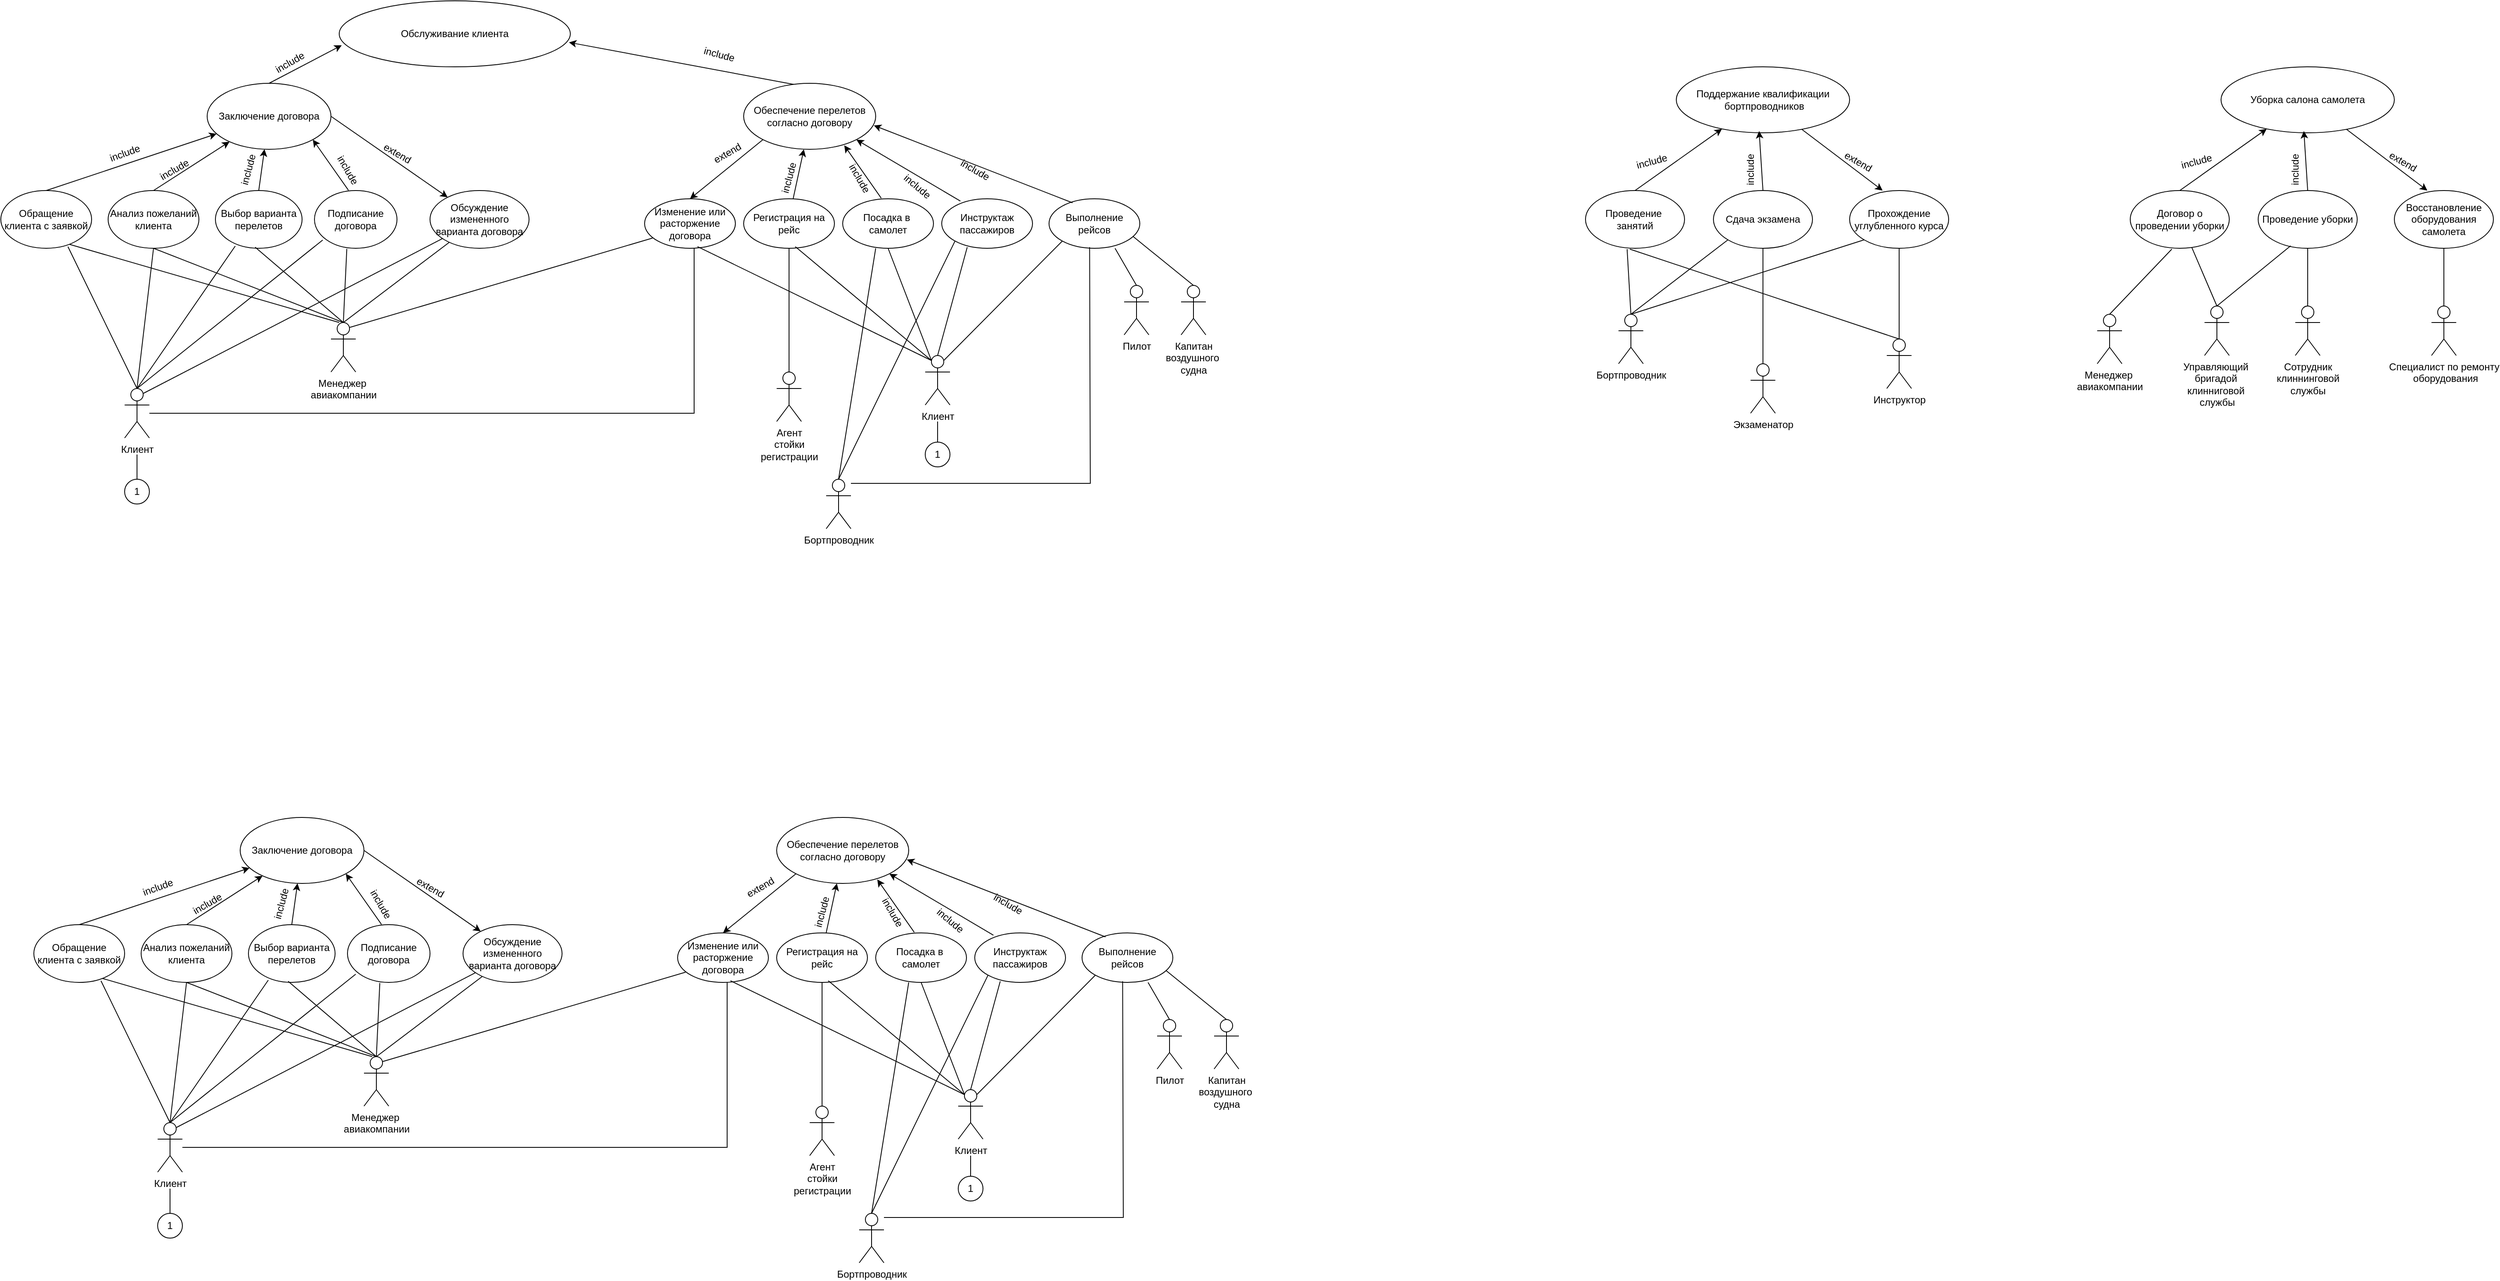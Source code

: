 <mxfile version="26.0.16">
  <diagram name="Страница — 1" id="XdphN2D3qPOeIAfaT9hG">
    <mxGraphModel dx="2233" dy="615" grid="1" gridSize="10" guides="1" tooltips="1" connect="1" arrows="1" fold="1" page="1" pageScale="1" pageWidth="827" pageHeight="1169" math="0" shadow="0">
      <root>
        <mxCell id="0" />
        <mxCell id="1" parent="0" />
        <mxCell id="0V91LuE8Ei9iwxA5G90l-1" value="Обслуживание клиента" style="ellipse;whiteSpace=wrap;html=1;" vertex="1" parent="1">
          <mxGeometry x="290" y="240" width="280" height="80" as="geometry" />
        </mxCell>
        <mxCell id="0V91LuE8Ei9iwxA5G90l-2" value="" style="endArrow=classic;html=1;rounded=0;entryX=0.011;entryY=0.673;entryDx=0;entryDy=0;entryPerimeter=0;exitX=0.5;exitY=0;exitDx=0;exitDy=0;" edge="1" parent="1" source="0V91LuE8Ei9iwxA5G90l-4" target="0V91LuE8Ei9iwxA5G90l-1">
          <mxGeometry width="50" height="50" relative="1" as="geometry">
            <mxPoint x="250" y="400" as="sourcePoint" />
            <mxPoint x="350" y="350" as="targetPoint" />
          </mxGeometry>
        </mxCell>
        <mxCell id="0V91LuE8Ei9iwxA5G90l-3" value="" style="endArrow=classic;html=1;rounded=0;entryX=0.994;entryY=0.63;entryDx=0;entryDy=0;entryPerimeter=0;exitX=0.465;exitY=0.048;exitDx=0;exitDy=0;exitPerimeter=0;" edge="1" parent="1" source="0V91LuE8Ei9iwxA5G90l-5" target="0V91LuE8Ei9iwxA5G90l-1">
          <mxGeometry width="50" height="50" relative="1" as="geometry">
            <mxPoint x="560" y="400" as="sourcePoint" />
            <mxPoint x="570" y="360" as="targetPoint" />
          </mxGeometry>
        </mxCell>
        <mxCell id="0V91LuE8Ei9iwxA5G90l-4" value="Заключение договора" style="ellipse;whiteSpace=wrap;html=1;" vertex="1" parent="1">
          <mxGeometry x="130" y="340" width="150" height="80" as="geometry" />
        </mxCell>
        <mxCell id="0V91LuE8Ei9iwxA5G90l-5" value="Обеспечение перелетов согласно договору" style="ellipse;whiteSpace=wrap;html=1;" vertex="1" parent="1">
          <mxGeometry x="780" y="340" width="160" height="80" as="geometry" />
        </mxCell>
        <mxCell id="0V91LuE8Ei9iwxA5G90l-6" value="Обращение клиента с заявкой" style="ellipse;whiteSpace=wrap;html=1;" vertex="1" parent="1">
          <mxGeometry x="-120" y="470" width="110" height="70" as="geometry" />
        </mxCell>
        <mxCell id="0V91LuE8Ei9iwxA5G90l-7" value="Анализ пожеланий клиента" style="ellipse;whiteSpace=wrap;html=1;" vertex="1" parent="1">
          <mxGeometry x="10" y="470" width="110" height="70" as="geometry" />
        </mxCell>
        <mxCell id="0V91LuE8Ei9iwxA5G90l-8" value="Выбор варианта перелетов" style="ellipse;whiteSpace=wrap;html=1;" vertex="1" parent="1">
          <mxGeometry x="140" y="470" width="105" height="70" as="geometry" />
        </mxCell>
        <mxCell id="0V91LuE8Ei9iwxA5G90l-9" value="Подписание договора" style="ellipse;whiteSpace=wrap;html=1;" vertex="1" parent="1">
          <mxGeometry x="260" y="470" width="100" height="70" as="geometry" />
        </mxCell>
        <mxCell id="0V91LuE8Ei9iwxA5G90l-10" value="Обсуждение измененного варианта договора" style="ellipse;whiteSpace=wrap;html=1;" vertex="1" parent="1">
          <mxGeometry x="400" y="470" width="120" height="70" as="geometry" />
        </mxCell>
        <mxCell id="0V91LuE8Ei9iwxA5G90l-11" value="" style="endArrow=classic;html=1;rounded=0;exitX=0.5;exitY=0;exitDx=0;exitDy=0;" edge="1" parent="1" source="0V91LuE8Ei9iwxA5G90l-6" target="0V91LuE8Ei9iwxA5G90l-4">
          <mxGeometry width="50" height="50" relative="1" as="geometry">
            <mxPoint x="-190" y="410" as="sourcePoint" />
            <mxPoint x="-140" y="360" as="targetPoint" />
          </mxGeometry>
        </mxCell>
        <mxCell id="0V91LuE8Ei9iwxA5G90l-12" value="" style="endArrow=classic;html=1;rounded=0;exitX=0.5;exitY=0;exitDx=0;exitDy=0;" edge="1" parent="1" source="0V91LuE8Ei9iwxA5G90l-7" target="0V91LuE8Ei9iwxA5G90l-4">
          <mxGeometry width="50" height="50" relative="1" as="geometry">
            <mxPoint x="-90" y="410" as="sourcePoint" />
            <mxPoint x="-40" y="360" as="targetPoint" />
          </mxGeometry>
        </mxCell>
        <mxCell id="0V91LuE8Ei9iwxA5G90l-13" value="" style="endArrow=classic;html=1;rounded=0;exitX=0.5;exitY=0;exitDx=0;exitDy=0;" edge="1" parent="1" source="0V91LuE8Ei9iwxA5G90l-8" target="0V91LuE8Ei9iwxA5G90l-4">
          <mxGeometry width="50" height="50" relative="1" as="geometry">
            <mxPoint x="-90" y="400" as="sourcePoint" />
            <mxPoint x="-40" y="350" as="targetPoint" />
          </mxGeometry>
        </mxCell>
        <mxCell id="0V91LuE8Ei9iwxA5G90l-14" value="" style="endArrow=classic;html=1;rounded=0;exitX=0.412;exitY=-0.004;exitDx=0;exitDy=0;exitPerimeter=0;entryX=1;entryY=1;entryDx=0;entryDy=0;" edge="1" parent="1" source="0V91LuE8Ei9iwxA5G90l-9" target="0V91LuE8Ei9iwxA5G90l-4">
          <mxGeometry width="50" height="50" relative="1" as="geometry">
            <mxPoint x="-80" y="410" as="sourcePoint" />
            <mxPoint x="-30" y="360" as="targetPoint" />
          </mxGeometry>
        </mxCell>
        <mxCell id="0V91LuE8Ei9iwxA5G90l-15" value="" style="endArrow=classic;html=1;rounded=0;exitX=1;exitY=0.5;exitDx=0;exitDy=0;" edge="1" parent="1" source="0V91LuE8Ei9iwxA5G90l-4" target="0V91LuE8Ei9iwxA5G90l-10">
          <mxGeometry width="50" height="50" relative="1" as="geometry">
            <mxPoint x="40" y="420" as="sourcePoint" />
            <mxPoint x="360" y="370" as="targetPoint" />
          </mxGeometry>
        </mxCell>
        <mxCell id="0V91LuE8Ei9iwxA5G90l-16" value="include" style="text;html=1;align=center;verticalAlign=middle;resizable=0;points=[];autosize=1;strokeColor=none;fillColor=none;rotation=-30;" vertex="1" parent="1">
          <mxGeometry x="200" y="300" width="60" height="30" as="geometry" />
        </mxCell>
        <mxCell id="0V91LuE8Ei9iwxA5G90l-17" value="include" style="text;html=1;align=center;verticalAlign=middle;resizable=0;points=[];autosize=1;strokeColor=none;fillColor=none;rotation=-20;" vertex="1" parent="1">
          <mxGeometry y="410" width="60" height="30" as="geometry" />
        </mxCell>
        <mxCell id="0V91LuE8Ei9iwxA5G90l-18" value="include" style="text;html=1;align=center;verticalAlign=middle;resizable=0;points=[];autosize=1;strokeColor=none;fillColor=none;rotation=-30;" vertex="1" parent="1">
          <mxGeometry x="60" y="430" width="60" height="30" as="geometry" />
        </mxCell>
        <mxCell id="0V91LuE8Ei9iwxA5G90l-19" value="include" style="text;html=1;align=center;verticalAlign=middle;resizable=0;points=[];autosize=1;strokeColor=none;fillColor=none;rotation=-75;" vertex="1" parent="1">
          <mxGeometry x="150" y="430" width="60" height="30" as="geometry" />
        </mxCell>
        <mxCell id="0V91LuE8Ei9iwxA5G90l-21" value="include" style="text;html=1;align=center;verticalAlign=middle;resizable=0;points=[];autosize=1;strokeColor=none;fillColor=none;rotation=60;" vertex="1" parent="1">
          <mxGeometry x="270" y="430" width="60" height="30" as="geometry" />
        </mxCell>
        <mxCell id="0V91LuE8Ei9iwxA5G90l-24" value="extend" style="text;html=1;align=center;verticalAlign=middle;resizable=0;points=[];autosize=1;strokeColor=none;fillColor=none;rotation=30;" vertex="1" parent="1">
          <mxGeometry x="330" y="410" width="60" height="30" as="geometry" />
        </mxCell>
        <mxCell id="0V91LuE8Ei9iwxA5G90l-25" value="Клиент" style="shape=umlActor;verticalLabelPosition=bottom;verticalAlign=top;html=1;outlineConnect=0;" vertex="1" parent="1">
          <mxGeometry x="30" y="710" width="30" height="60" as="geometry" />
        </mxCell>
        <mxCell id="0V91LuE8Ei9iwxA5G90l-33" value="Менеджер&amp;nbsp;&lt;div&gt;авиакомпании&lt;/div&gt;" style="shape=umlActor;verticalLabelPosition=bottom;verticalAlign=top;html=1;outlineConnect=0;" vertex="1" parent="1">
          <mxGeometry x="280" y="630" width="30" height="60" as="geometry" />
        </mxCell>
        <mxCell id="0V91LuE8Ei9iwxA5G90l-35" value="" style="endArrow=none;html=1;rounded=0;exitX=0.5;exitY=0;exitDx=0;exitDy=0;exitPerimeter=0;entryX=0.739;entryY=0.971;entryDx=0;entryDy=0;entryPerimeter=0;" edge="1" parent="1" source="0V91LuE8Ei9iwxA5G90l-25" target="0V91LuE8Ei9iwxA5G90l-6">
          <mxGeometry width="50" height="50" relative="1" as="geometry">
            <mxPoint x="-90" y="630" as="sourcePoint" />
            <mxPoint x="-40" y="580" as="targetPoint" />
          </mxGeometry>
        </mxCell>
        <mxCell id="0V91LuE8Ei9iwxA5G90l-36" value="" style="endArrow=none;html=1;rounded=0;exitX=0.5;exitY=0;exitDx=0;exitDy=0;exitPerimeter=0;entryX=0.5;entryY=1;entryDx=0;entryDy=0;" edge="1" parent="1" source="0V91LuE8Ei9iwxA5G90l-25" target="0V91LuE8Ei9iwxA5G90l-7">
          <mxGeometry width="50" height="50" relative="1" as="geometry">
            <mxPoint x="80" y="620" as="sourcePoint" />
            <mxPoint x="130" y="570" as="targetPoint" />
          </mxGeometry>
        </mxCell>
        <mxCell id="0V91LuE8Ei9iwxA5G90l-37" value="" style="endArrow=none;html=1;rounded=0;entryX=0.229;entryY=0.961;entryDx=0;entryDy=0;entryPerimeter=0;exitX=0.5;exitY=0;exitDx=0;exitDy=0;exitPerimeter=0;" edge="1" parent="1" source="0V91LuE8Ei9iwxA5G90l-25" target="0V91LuE8Ei9iwxA5G90l-8">
          <mxGeometry width="50" height="50" relative="1" as="geometry">
            <mxPoint x="50" y="630" as="sourcePoint" />
            <mxPoint x="120" y="570" as="targetPoint" />
          </mxGeometry>
        </mxCell>
        <mxCell id="0V91LuE8Ei9iwxA5G90l-38" value="" style="endArrow=none;html=1;rounded=0;entryX=0.1;entryY=0.857;entryDx=0;entryDy=0;entryPerimeter=0;exitX=0.5;exitY=0;exitDx=0;exitDy=0;exitPerimeter=0;" edge="1" parent="1" source="0V91LuE8Ei9iwxA5G90l-25" target="0V91LuE8Ei9iwxA5G90l-9">
          <mxGeometry width="50" height="50" relative="1" as="geometry">
            <mxPoint x="50" y="630" as="sourcePoint" />
            <mxPoint x="240" y="580" as="targetPoint" />
          </mxGeometry>
        </mxCell>
        <mxCell id="0V91LuE8Ei9iwxA5G90l-39" value="" style="endArrow=none;html=1;rounded=0;exitX=0.75;exitY=0.1;exitDx=0;exitDy=0;exitPerimeter=0;" edge="1" parent="1" source="0V91LuE8Ei9iwxA5G90l-25" target="0V91LuE8Ei9iwxA5G90l-10">
          <mxGeometry width="50" height="50" relative="1" as="geometry">
            <mxPoint x="50" y="630" as="sourcePoint" />
            <mxPoint x="380" y="540" as="targetPoint" />
          </mxGeometry>
        </mxCell>
        <mxCell id="0V91LuE8Ei9iwxA5G90l-40" value="" style="endArrow=none;html=1;rounded=0;entryX=0.757;entryY=0.932;entryDx=0;entryDy=0;entryPerimeter=0;" edge="1" parent="1" target="0V91LuE8Ei9iwxA5G90l-6">
          <mxGeometry width="50" height="50" relative="1" as="geometry">
            <mxPoint x="290" y="630" as="sourcePoint" />
            <mxPoint x="180" y="610" as="targetPoint" />
          </mxGeometry>
        </mxCell>
        <mxCell id="0V91LuE8Ei9iwxA5G90l-41" value="" style="endArrow=none;html=1;rounded=0;exitX=0.5;exitY=0;exitDx=0;exitDy=0;exitPerimeter=0;entryX=0.5;entryY=1;entryDx=0;entryDy=0;" edge="1" parent="1" source="0V91LuE8Ei9iwxA5G90l-33" target="0V91LuE8Ei9iwxA5G90l-7">
          <mxGeometry width="50" height="50" relative="1" as="geometry">
            <mxPoint x="270" y="640" as="sourcePoint" />
            <mxPoint x="320" y="590" as="targetPoint" />
          </mxGeometry>
        </mxCell>
        <mxCell id="0V91LuE8Ei9iwxA5G90l-42" value="" style="endArrow=none;html=1;rounded=0;entryX=0.458;entryY=0.981;entryDx=0;entryDy=0;entryPerimeter=0;exitX=0.5;exitY=0;exitDx=0;exitDy=0;exitPerimeter=0;" edge="1" parent="1" source="0V91LuE8Ei9iwxA5G90l-33" target="0V91LuE8Ei9iwxA5G90l-8">
          <mxGeometry width="50" height="50" relative="1" as="geometry">
            <mxPoint x="270" y="630" as="sourcePoint" />
            <mxPoint x="320" y="580" as="targetPoint" />
          </mxGeometry>
        </mxCell>
        <mxCell id="0V91LuE8Ei9iwxA5G90l-43" value="" style="endArrow=none;html=1;rounded=0;entryX=0.392;entryY=1.01;entryDx=0;entryDy=0;entryPerimeter=0;exitX=0.5;exitY=0;exitDx=0;exitDy=0;exitPerimeter=0;" edge="1" parent="1" source="0V91LuE8Ei9iwxA5G90l-33" target="0V91LuE8Ei9iwxA5G90l-9">
          <mxGeometry width="50" height="50" relative="1" as="geometry">
            <mxPoint x="360" y="650" as="sourcePoint" />
            <mxPoint x="410" y="600" as="targetPoint" />
          </mxGeometry>
        </mxCell>
        <mxCell id="0V91LuE8Ei9iwxA5G90l-44" value="" style="endArrow=none;html=1;rounded=0;exitX=0.5;exitY=0;exitDx=0;exitDy=0;exitPerimeter=0;" edge="1" parent="1" source="0V91LuE8Ei9iwxA5G90l-33" target="0V91LuE8Ei9iwxA5G90l-10">
          <mxGeometry width="50" height="50" relative="1" as="geometry">
            <mxPoint x="420" y="670" as="sourcePoint" />
            <mxPoint x="470" y="620" as="targetPoint" />
          </mxGeometry>
        </mxCell>
        <mxCell id="0V91LuE8Ei9iwxA5G90l-45" value="Изменение или расторжение договора" style="ellipse;whiteSpace=wrap;html=1;" vertex="1" parent="1">
          <mxGeometry x="660" y="480" width="110" height="60" as="geometry" />
        </mxCell>
        <mxCell id="0V91LuE8Ei9iwxA5G90l-46" value="Регистрация на&lt;div&gt;рейс&lt;/div&gt;" style="ellipse;whiteSpace=wrap;html=1;" vertex="1" parent="1">
          <mxGeometry x="780" y="480" width="110" height="60" as="geometry" />
        </mxCell>
        <mxCell id="0V91LuE8Ei9iwxA5G90l-47" value="Посадка в&amp;nbsp;&lt;div&gt;самолет&lt;/div&gt;" style="ellipse;whiteSpace=wrap;html=1;" vertex="1" parent="1">
          <mxGeometry x="900" y="480" width="110" height="60" as="geometry" />
        </mxCell>
        <mxCell id="0V91LuE8Ei9iwxA5G90l-48" value="Инструктаж пасс&lt;span style=&quot;color: rgba(0, 0, 0, 0); font-family: monospace; font-size: 0px; text-align: start; text-wrap-mode: nowrap;&quot;&gt;%3CmxGraphModel%3E%3Croot%3E%3CmxCell%20id%3D%220%22%2F%3E%3CmxCell%20id%3D%221%22%20parent%3D%220%22%2F%3E%3CmxCell%20id%3D%222%22%20value%3D%22%D0%9F%D0%BE%D1%81%D0%B0%D0%B4%D0%BA%D0%B0%20%D0%B2%26amp%3Bnbsp%3B%26lt%3Bdiv%26gt%3B%D1%81%D0%B0%D0%BC%D0%BE%D0%BB%D0%B5%D1%82%26lt%3B%2Fdiv%26gt%3B%22%20style%3D%22ellipse%3BwhiteSpace%3Dwrap%3Bhtml%3D1%3B%22%20vertex%3D%221%22%20parent%3D%221%22%3E%3CmxGeometry%20x%3D%22970%22%20y%3D%22480%22%20width%3D%22110%22%20height%3D%2260%22%20as%3D%22geometry%22%2F%3E%3C%2FmxCell%3E%3C%2Froot%3E%3C%2FmxGraphModel%3E&lt;/span&gt;ажиров" style="ellipse;whiteSpace=wrap;html=1;" vertex="1" parent="1">
          <mxGeometry x="1020" y="480" width="110" height="60" as="geometry" />
        </mxCell>
        <mxCell id="0V91LuE8Ei9iwxA5G90l-49" value="Выполнение рейсов" style="ellipse;whiteSpace=wrap;html=1;" vertex="1" parent="1">
          <mxGeometry x="1150" y="480" width="110" height="60" as="geometry" />
        </mxCell>
        <mxCell id="0V91LuE8Ei9iwxA5G90l-50" value="" style="endArrow=classic;html=1;rounded=0;entryX=0.5;entryY=0;entryDx=0;entryDy=0;exitX=0;exitY=1;exitDx=0;exitDy=0;" edge="1" parent="1" source="0V91LuE8Ei9iwxA5G90l-5" target="0V91LuE8Ei9iwxA5G90l-45">
          <mxGeometry width="50" height="50" relative="1" as="geometry">
            <mxPoint x="670" y="450" as="sourcePoint" />
            <mxPoint x="720" y="400" as="targetPoint" />
          </mxGeometry>
        </mxCell>
        <mxCell id="0V91LuE8Ei9iwxA5G90l-51" value="" style="endArrow=classic;html=1;rounded=0;exitX=0.545;exitY=0;exitDx=0;exitDy=0;exitPerimeter=0;entryX=0.456;entryY=1;entryDx=0;entryDy=0;entryPerimeter=0;" edge="1" parent="1" source="0V91LuE8Ei9iwxA5G90l-46" target="0V91LuE8Ei9iwxA5G90l-5">
          <mxGeometry width="50" height="50" relative="1" as="geometry">
            <mxPoint x="670" y="470" as="sourcePoint" />
            <mxPoint x="860" y="470" as="targetPoint" />
          </mxGeometry>
        </mxCell>
        <mxCell id="0V91LuE8Ei9iwxA5G90l-52" value="" style="endArrow=classic;html=1;rounded=0;entryX=0.762;entryY=0.94;entryDx=0;entryDy=0;entryPerimeter=0;exitX=0.425;exitY=-0.011;exitDx=0;exitDy=0;exitPerimeter=0;" edge="1" parent="1" source="0V91LuE8Ei9iwxA5G90l-47" target="0V91LuE8Ei9iwxA5G90l-5">
          <mxGeometry width="50" height="50" relative="1" as="geometry">
            <mxPoint x="900" y="490" as="sourcePoint" />
            <mxPoint x="950" y="440" as="targetPoint" />
          </mxGeometry>
        </mxCell>
        <mxCell id="0V91LuE8Ei9iwxA5G90l-54" value="" style="endArrow=classic;html=1;rounded=0;entryX=1;entryY=1;entryDx=0;entryDy=0;exitX=0.206;exitY=0.047;exitDx=0;exitDy=0;exitPerimeter=0;" edge="1" parent="1" source="0V91LuE8Ei9iwxA5G90l-48" target="0V91LuE8Ei9iwxA5G90l-5">
          <mxGeometry width="50" height="50" relative="1" as="geometry">
            <mxPoint x="957" y="489" as="sourcePoint" />
            <mxPoint x="912" y="425" as="targetPoint" />
          </mxGeometry>
        </mxCell>
        <mxCell id="0V91LuE8Ei9iwxA5G90l-55" value="" style="endArrow=classic;html=1;rounded=0;entryX=0.986;entryY=0.638;entryDx=0;entryDy=0;exitX=0.259;exitY=0.081;exitDx=0;exitDy=0;exitPerimeter=0;entryPerimeter=0;" edge="1" parent="1" source="0V91LuE8Ei9iwxA5G90l-49" target="0V91LuE8Ei9iwxA5G90l-5">
          <mxGeometry width="50" height="50" relative="1" as="geometry">
            <mxPoint x="1053" y="493" as="sourcePoint" />
            <mxPoint x="927" y="418" as="targetPoint" />
          </mxGeometry>
        </mxCell>
        <mxCell id="0V91LuE8Ei9iwxA5G90l-56" value="include" style="text;html=1;align=center;verticalAlign=middle;resizable=0;points=[];autosize=1;strokeColor=none;fillColor=none;rotation=-75;" vertex="1" parent="1">
          <mxGeometry x="805" y="440" width="60" height="30" as="geometry" />
        </mxCell>
        <mxCell id="0V91LuE8Ei9iwxA5G90l-57" value="include" style="text;html=1;align=center;verticalAlign=middle;resizable=0;points=[];autosize=1;strokeColor=none;fillColor=none;rotation=60;" vertex="1" parent="1">
          <mxGeometry x="890" y="440" width="60" height="30" as="geometry" />
        </mxCell>
        <mxCell id="0V91LuE8Ei9iwxA5G90l-59" value="include" style="text;html=1;align=center;verticalAlign=middle;resizable=0;points=[];autosize=1;strokeColor=none;fillColor=none;rotation=40;" vertex="1" parent="1">
          <mxGeometry x="960" y="450" width="60" height="30" as="geometry" />
        </mxCell>
        <mxCell id="0V91LuE8Ei9iwxA5G90l-64" value="include" style="text;html=1;align=center;verticalAlign=middle;resizable=0;points=[];autosize=1;strokeColor=none;fillColor=none;rotation=30;" vertex="1" parent="1">
          <mxGeometry x="1030" y="430" width="60" height="30" as="geometry" />
        </mxCell>
        <mxCell id="0V91LuE8Ei9iwxA5G90l-66" value="extend" style="text;html=1;align=center;verticalAlign=middle;resizable=0;points=[];autosize=1;strokeColor=none;fillColor=none;rotation=-30;" vertex="1" parent="1">
          <mxGeometry x="730" y="410" width="60" height="30" as="geometry" />
        </mxCell>
        <mxCell id="0V91LuE8Ei9iwxA5G90l-68" value="" style="endArrow=none;html=1;rounded=0;endFill=1;startFill=0;" edge="1" parent="1" source="0V91LuE8Ei9iwxA5G90l-25">
          <mxGeometry width="50" height="50" relative="1" as="geometry">
            <mxPoint x="150" y="820" as="sourcePoint" />
            <mxPoint x="720" y="540" as="targetPoint" />
            <Array as="points">
              <mxPoint x="720" y="740" />
              <mxPoint x="720" y="540" />
            </Array>
          </mxGeometry>
        </mxCell>
        <mxCell id="0V91LuE8Ei9iwxA5G90l-71" value="" style="endArrow=none;html=1;rounded=0;exitX=0.75;exitY=0.1;exitDx=0;exitDy=0;exitPerimeter=0;entryX=0.087;entryY=0.794;entryDx=0;entryDy=0;entryPerimeter=0;startFill=0;" edge="1" parent="1" source="0V91LuE8Ei9iwxA5G90l-33" target="0V91LuE8Ei9iwxA5G90l-45">
          <mxGeometry width="50" height="50" relative="1" as="geometry">
            <mxPoint x="580" y="650" as="sourcePoint" />
            <mxPoint x="630" y="600" as="targetPoint" />
          </mxGeometry>
        </mxCell>
        <mxCell id="0V91LuE8Ei9iwxA5G90l-73" value="1" style="ellipse;whiteSpace=wrap;html=1;aspect=fixed;" vertex="1" parent="1">
          <mxGeometry x="30" y="820" width="30" height="30" as="geometry" />
        </mxCell>
        <mxCell id="0V91LuE8Ei9iwxA5G90l-74" value="" style="endArrow=none;html=1;rounded=0;exitX=0.5;exitY=0;exitDx=0;exitDy=0;" edge="1" parent="1" source="0V91LuE8Ei9iwxA5G90l-73">
          <mxGeometry width="50" height="50" relative="1" as="geometry">
            <mxPoint x="90" y="840" as="sourcePoint" />
            <mxPoint x="45" y="790" as="targetPoint" />
          </mxGeometry>
        </mxCell>
        <mxCell id="0V91LuE8Ei9iwxA5G90l-75" value="1" style="ellipse;whiteSpace=wrap;html=1;aspect=fixed;" vertex="1" parent="1">
          <mxGeometry x="1000" y="775" width="30" height="30" as="geometry" />
        </mxCell>
        <mxCell id="0V91LuE8Ei9iwxA5G90l-78" value="Клиент" style="shape=umlActor;verticalLabelPosition=bottom;verticalAlign=top;html=1;outlineConnect=0;" vertex="1" parent="1">
          <mxGeometry x="1000" y="670" width="30" height="60" as="geometry" />
        </mxCell>
        <mxCell id="0V91LuE8Ei9iwxA5G90l-79" value="" style="endArrow=none;html=1;rounded=0;exitX=0.5;exitY=0;exitDx=0;exitDy=0;" edge="1" parent="1" source="0V91LuE8Ei9iwxA5G90l-75">
          <mxGeometry width="50" height="50" relative="1" as="geometry">
            <mxPoint x="870" y="720" as="sourcePoint" />
            <mxPoint x="1015" y="750" as="targetPoint" />
          </mxGeometry>
        </mxCell>
        <mxCell id="0V91LuE8Ei9iwxA5G90l-80" value="" style="endArrow=none;html=1;rounded=0;entryX=0.582;entryY=0.966;entryDx=0;entryDy=0;entryPerimeter=0;startFill=0;exitX=0.25;exitY=0.1;exitDx=0;exitDy=0;exitPerimeter=0;" edge="1" parent="1" source="0V91LuE8Ei9iwxA5G90l-78" target="0V91LuE8Ei9iwxA5G90l-45">
          <mxGeometry width="50" height="50" relative="1" as="geometry">
            <mxPoint x="830" y="660" as="sourcePoint" />
            <mxPoint x="880" y="610" as="targetPoint" />
          </mxGeometry>
        </mxCell>
        <mxCell id="0V91LuE8Ei9iwxA5G90l-81" value="" style="endArrow=none;html=1;rounded=0;entryX=0.569;entryY=0.966;entryDx=0;entryDy=0;entryPerimeter=0;startFill=0;exitX=0.25;exitY=0.1;exitDx=0;exitDy=0;exitPerimeter=0;" edge="1" parent="1" source="0V91LuE8Ei9iwxA5G90l-78" target="0V91LuE8Ei9iwxA5G90l-46">
          <mxGeometry width="50" height="50" relative="1" as="geometry">
            <mxPoint x="960" y="710" as="sourcePoint" />
            <mxPoint x="990" y="590" as="targetPoint" />
          </mxGeometry>
        </mxCell>
        <mxCell id="0V91LuE8Ei9iwxA5G90l-82" value="" style="endArrow=none;html=1;rounded=0;exitX=0.25;exitY=0.1;exitDx=0;exitDy=0;exitPerimeter=0;entryX=0.5;entryY=1;entryDx=0;entryDy=0;startFill=0;" edge="1" parent="1" source="0V91LuE8Ei9iwxA5G90l-78" target="0V91LuE8Ei9iwxA5G90l-47">
          <mxGeometry width="50" height="50" relative="1" as="geometry">
            <mxPoint x="980" y="620" as="sourcePoint" />
            <mxPoint x="1030" y="570" as="targetPoint" />
          </mxGeometry>
        </mxCell>
        <mxCell id="0V91LuE8Ei9iwxA5G90l-83" value="" style="endArrow=none;html=1;rounded=0;exitX=0.5;exitY=0;exitDx=0;exitDy=0;exitPerimeter=0;entryX=0.281;entryY=0.978;entryDx=0;entryDy=0;entryPerimeter=0;startFill=0;" edge="1" parent="1" source="0V91LuE8Ei9iwxA5G90l-78" target="0V91LuE8Ei9iwxA5G90l-48">
          <mxGeometry width="50" height="50" relative="1" as="geometry">
            <mxPoint x="978" y="706" as="sourcePoint" />
            <mxPoint x="965" y="550" as="targetPoint" />
          </mxGeometry>
        </mxCell>
        <mxCell id="0V91LuE8Ei9iwxA5G90l-84" value="" style="endArrow=none;html=1;rounded=0;exitX=0.75;exitY=0.1;exitDx=0;exitDy=0;exitPerimeter=0;entryX=0;entryY=1;entryDx=0;entryDy=0;startFill=0;" edge="1" parent="1" source="0V91LuE8Ei9iwxA5G90l-78" target="0V91LuE8Ei9iwxA5G90l-49">
          <mxGeometry width="50" height="50" relative="1" as="geometry">
            <mxPoint x="985" y="700" as="sourcePoint" />
            <mxPoint x="1061" y="549" as="targetPoint" />
          </mxGeometry>
        </mxCell>
        <mxCell id="0V91LuE8Ei9iwxA5G90l-85" value="Агент&lt;div&gt;стойки&lt;/div&gt;&lt;div&gt;регистрации&lt;/div&gt;" style="shape=umlActor;verticalLabelPosition=bottom;verticalAlign=top;html=1;outlineConnect=0;" vertex="1" parent="1">
          <mxGeometry x="820" y="690" width="30" height="60" as="geometry" />
        </mxCell>
        <mxCell id="0V91LuE8Ei9iwxA5G90l-86" value="" style="endArrow=none;html=1;rounded=0;exitX=0.5;exitY=0;exitDx=0;exitDy=0;exitPerimeter=0;entryX=0.5;entryY=1;entryDx=0;entryDy=0;" edge="1" parent="1" source="0V91LuE8Ei9iwxA5G90l-85" target="0V91LuE8Ei9iwxA5G90l-46">
          <mxGeometry width="50" height="50" relative="1" as="geometry">
            <mxPoint x="750" y="650" as="sourcePoint" />
            <mxPoint x="800" y="600" as="targetPoint" />
          </mxGeometry>
        </mxCell>
        <mxCell id="0V91LuE8Ei9iwxA5G90l-87" value="Бортпроводник" style="shape=umlActor;verticalLabelPosition=bottom;verticalAlign=top;html=1;outlineConnect=0;" vertex="1" parent="1">
          <mxGeometry x="880" y="820" width="30" height="60" as="geometry" />
        </mxCell>
        <mxCell id="0V91LuE8Ei9iwxA5G90l-88" value="" style="endArrow=none;html=1;rounded=0;exitX=0.5;exitY=0;exitDx=0;exitDy=0;exitPerimeter=0;" edge="1" parent="1" source="0V91LuE8Ei9iwxA5G90l-87">
          <mxGeometry width="50" height="50" relative="1" as="geometry">
            <mxPoint x="900" y="780" as="sourcePoint" />
            <mxPoint x="940" y="540" as="targetPoint" />
          </mxGeometry>
        </mxCell>
        <mxCell id="0V91LuE8Ei9iwxA5G90l-89" value="" style="endArrow=none;html=1;rounded=0;entryX=0;entryY=1;entryDx=0;entryDy=0;exitX=0.5;exitY=0;exitDx=0;exitDy=0;exitPerimeter=0;" edge="1" parent="1" source="0V91LuE8Ei9iwxA5G90l-87" target="0V91LuE8Ei9iwxA5G90l-48">
          <mxGeometry width="50" height="50" relative="1" as="geometry">
            <mxPoint x="870" y="780" as="sourcePoint" />
            <mxPoint x="920" y="730" as="targetPoint" />
          </mxGeometry>
        </mxCell>
        <mxCell id="0V91LuE8Ei9iwxA5G90l-90" value="" style="endArrow=none;html=1;rounded=0;entryX=0.447;entryY=0.978;entryDx=0;entryDy=0;entryPerimeter=0;startFill=0;" edge="1" parent="1" target="0V91LuE8Ei9iwxA5G90l-49">
          <mxGeometry width="50" height="50" relative="1" as="geometry">
            <mxPoint x="910" y="825" as="sourcePoint" />
            <mxPoint x="1210" y="832.5" as="targetPoint" />
            <Array as="points">
              <mxPoint x="1200" y="825" />
            </Array>
          </mxGeometry>
        </mxCell>
        <mxCell id="0V91LuE8Ei9iwxA5G90l-91" value="Пилот" style="shape=umlActor;verticalLabelPosition=bottom;verticalAlign=top;html=1;outlineConnect=0;" vertex="1" parent="1">
          <mxGeometry x="1241" y="585" width="30" height="60" as="geometry" />
        </mxCell>
        <mxCell id="0V91LuE8Ei9iwxA5G90l-92" value="Капитан&lt;div&gt;воздушного&amp;nbsp;&lt;/div&gt;&lt;div&gt;судна&lt;/div&gt;" style="shape=umlActor;verticalLabelPosition=bottom;verticalAlign=top;html=1;outlineConnect=0;" vertex="1" parent="1">
          <mxGeometry x="1310" y="585" width="30" height="60" as="geometry" />
        </mxCell>
        <mxCell id="0V91LuE8Ei9iwxA5G90l-93" value="" style="endArrow=none;html=1;rounded=0;entryX=0.727;entryY=1;entryDx=0;entryDy=0;entryPerimeter=0;exitX=0.5;exitY=0;exitDx=0;exitDy=0;exitPerimeter=0;" edge="1" parent="1" source="0V91LuE8Ei9iwxA5G90l-91" target="0V91LuE8Ei9iwxA5G90l-49">
          <mxGeometry width="50" height="50" relative="1" as="geometry">
            <mxPoint x="1220" y="760" as="sourcePoint" />
            <mxPoint x="1270" y="710" as="targetPoint" />
          </mxGeometry>
        </mxCell>
        <mxCell id="0V91LuE8Ei9iwxA5G90l-94" value="" style="endArrow=none;html=1;rounded=0;exitX=0.5;exitY=0;exitDx=0;exitDy=0;exitPerimeter=0;entryX=0.924;entryY=0.759;entryDx=0;entryDy=0;entryPerimeter=0;" edge="1" parent="1" source="0V91LuE8Ei9iwxA5G90l-92" target="0V91LuE8Ei9iwxA5G90l-49">
          <mxGeometry width="50" height="50" relative="1" as="geometry">
            <mxPoint x="1310" y="560" as="sourcePoint" />
            <mxPoint x="1360" y="510" as="targetPoint" />
          </mxGeometry>
        </mxCell>
        <mxCell id="0V91LuE8Ei9iwxA5G90l-95" value="Поддержание квалификации&lt;div&gt;&amp;nbsp;бортпроводников&lt;/div&gt;" style="ellipse;whiteSpace=wrap;html=1;" vertex="1" parent="1">
          <mxGeometry x="1910" y="320" width="210" height="80" as="geometry" />
        </mxCell>
        <mxCell id="0V91LuE8Ei9iwxA5G90l-96" value="Проведение&amp;nbsp;&lt;div&gt;занятий&lt;/div&gt;" style="ellipse;whiteSpace=wrap;html=1;" vertex="1" parent="1">
          <mxGeometry x="1800" y="470" width="120" height="70" as="geometry" />
        </mxCell>
        <mxCell id="0V91LuE8Ei9iwxA5G90l-97" value="Сдача экзамена" style="ellipse;whiteSpace=wrap;html=1;" vertex="1" parent="1">
          <mxGeometry x="1955" y="470" width="120" height="70" as="geometry" />
        </mxCell>
        <mxCell id="0V91LuE8Ei9iwxA5G90l-98" value="Прохождение углубленного курса" style="ellipse;whiteSpace=wrap;html=1;" vertex="1" parent="1">
          <mxGeometry x="2120" y="470" width="120" height="70" as="geometry" />
        </mxCell>
        <mxCell id="0V91LuE8Ei9iwxA5G90l-99" value="" style="endArrow=classic;html=1;rounded=0;exitX=0.5;exitY=0;exitDx=0;exitDy=0;" edge="1" parent="1" source="0V91LuE8Ei9iwxA5G90l-96" target="0V91LuE8Ei9iwxA5G90l-95">
          <mxGeometry width="50" height="50" relative="1" as="geometry">
            <mxPoint x="1590" y="490" as="sourcePoint" />
            <mxPoint x="1640" y="440" as="targetPoint" />
          </mxGeometry>
        </mxCell>
        <mxCell id="0V91LuE8Ei9iwxA5G90l-100" value="" style="endArrow=classic;html=1;rounded=0;exitX=0.5;exitY=0;exitDx=0;exitDy=0;entryX=0.478;entryY=0.973;entryDx=0;entryDy=0;entryPerimeter=0;" edge="1" parent="1" source="0V91LuE8Ei9iwxA5G90l-97" target="0V91LuE8Ei9iwxA5G90l-95">
          <mxGeometry width="50" height="50" relative="1" as="geometry">
            <mxPoint x="1870" y="480" as="sourcePoint" />
            <mxPoint x="1975" y="405" as="targetPoint" />
          </mxGeometry>
        </mxCell>
        <mxCell id="0V91LuE8Ei9iwxA5G90l-101" value="" style="endArrow=classic;html=1;rounded=0;entryX=0.333;entryY=0;entryDx=0;entryDy=0;entryPerimeter=0;" edge="1" parent="1" source="0V91LuE8Ei9iwxA5G90l-95" target="0V91LuE8Ei9iwxA5G90l-98">
          <mxGeometry width="50" height="50" relative="1" as="geometry">
            <mxPoint x="1720" y="450" as="sourcePoint" />
            <mxPoint x="1770" y="400" as="targetPoint" />
          </mxGeometry>
        </mxCell>
        <mxCell id="0V91LuE8Ei9iwxA5G90l-103" value="include" style="text;html=1;align=center;verticalAlign=middle;resizable=0;points=[];autosize=1;strokeColor=none;fillColor=none;rotation=-15;" vertex="1" parent="1">
          <mxGeometry x="1850" y="420" width="60" height="30" as="geometry" />
        </mxCell>
        <mxCell id="0V91LuE8Ei9iwxA5G90l-104" value="include" style="text;html=1;align=center;verticalAlign=middle;resizable=0;points=[];autosize=1;strokeColor=none;fillColor=none;rotation=-90;" vertex="1" parent="1">
          <mxGeometry x="1970" y="430" width="60" height="30" as="geometry" />
        </mxCell>
        <mxCell id="0V91LuE8Ei9iwxA5G90l-106" value="extend" style="text;html=1;align=center;verticalAlign=middle;resizable=0;points=[];autosize=1;strokeColor=none;fillColor=none;rotation=30;" vertex="1" parent="1">
          <mxGeometry x="2100" y="420" width="60" height="30" as="geometry" />
        </mxCell>
        <mxCell id="0V91LuE8Ei9iwxA5G90l-107" value="Бортпроводник" style="shape=umlActor;verticalLabelPosition=bottom;verticalAlign=top;html=1;outlineConnect=0;" vertex="1" parent="1">
          <mxGeometry x="1840" y="620" width="30" height="60" as="geometry" />
        </mxCell>
        <mxCell id="0V91LuE8Ei9iwxA5G90l-108" value="Инструктор&lt;span style=&quot;color: rgba(0, 0, 0, 0); font-family: monospace; font-size: 0px; text-align: start;&quot;&gt;%3CmxGraphModel%3E%3Croot%3E%3CmxCell%20id%3D%220%22%2F%3E%3CmxCell%20id%3D%221%22%20parent%3D%220%22%2F%3E%3CmxCell%20id%3D%222%22%20value%3D%22%D0%91%D0%BE%D1%80%D1%82%D0%BF%D1%80%D0%BE%D0%B2%D0%BE%D0%B4%D0%BD%D0%B8%D0%BA%22%20style%3D%22shape%3DumlActor%3BverticalLabelPosition%3Dbottom%3BverticalAlign%3Dtop%3Bhtml%3D1%3BoutlineConnect%3D0%3B%22%20vertex%3D%221%22%20parent%3D%221%22%3E%3CmxGeometry%20x%3D%221845%22%20y%3D%22620%22%20width%3D%2230%22%20height%3D%2260%22%20as%3D%22geometry%22%2F%3E%3C%2FmxCell%3E%3C%2Froot%3E%3C%2FmxGraphModel%3E&lt;/span&gt;" style="shape=umlActor;verticalLabelPosition=bottom;verticalAlign=top;html=1;outlineConnect=0;" vertex="1" parent="1">
          <mxGeometry x="2165" y="650" width="30" height="60" as="geometry" />
        </mxCell>
        <mxCell id="0V91LuE8Ei9iwxA5G90l-109" value="Экзаменатор" style="shape=umlActor;verticalLabelPosition=bottom;verticalAlign=top;html=1;outlineConnect=0;" vertex="1" parent="1">
          <mxGeometry x="2000" y="680" width="30" height="60" as="geometry" />
        </mxCell>
        <mxCell id="0V91LuE8Ei9iwxA5G90l-111" value="" style="endArrow=none;html=1;rounded=0;exitX=0.5;exitY=0;exitDx=0;exitDy=0;exitPerimeter=0;entryX=0.42;entryY=1.014;entryDx=0;entryDy=0;entryPerimeter=0;" edge="1" parent="1" source="0V91LuE8Ei9iwxA5G90l-107" target="0V91LuE8Ei9iwxA5G90l-96">
          <mxGeometry width="50" height="50" relative="1" as="geometry">
            <mxPoint x="1600" y="650" as="sourcePoint" />
            <mxPoint x="1650" y="600" as="targetPoint" />
          </mxGeometry>
        </mxCell>
        <mxCell id="0V91LuE8Ei9iwxA5G90l-112" value="" style="endArrow=none;html=1;rounded=0;entryX=0;entryY=1;entryDx=0;entryDy=0;exitX=0.5;exitY=0;exitDx=0;exitDy=0;exitPerimeter=0;" edge="1" parent="1" source="0V91LuE8Ei9iwxA5G90l-107" target="0V91LuE8Ei9iwxA5G90l-97">
          <mxGeometry width="50" height="50" relative="1" as="geometry">
            <mxPoint x="1640" y="670" as="sourcePoint" />
            <mxPoint x="1690" y="620" as="targetPoint" />
          </mxGeometry>
        </mxCell>
        <mxCell id="0V91LuE8Ei9iwxA5G90l-113" value="" style="endArrow=none;html=1;rounded=0;entryX=0;entryY=1;entryDx=0;entryDy=0;exitX=0.5;exitY=0;exitDx=0;exitDy=0;exitPerimeter=0;" edge="1" parent="1" source="0V91LuE8Ei9iwxA5G90l-107" target="0V91LuE8Ei9iwxA5G90l-98">
          <mxGeometry width="50" height="50" relative="1" as="geometry">
            <mxPoint x="1600" y="650" as="sourcePoint" />
            <mxPoint x="1650" y="600" as="targetPoint" />
          </mxGeometry>
        </mxCell>
        <mxCell id="0V91LuE8Ei9iwxA5G90l-114" value="" style="endArrow=none;html=1;rounded=0;exitX=0.5;exitY=0;exitDx=0;exitDy=0;exitPerimeter=0;entryX=0.5;entryY=1;entryDx=0;entryDy=0;" edge="1" parent="1" source="0V91LuE8Ei9iwxA5G90l-109" target="0V91LuE8Ei9iwxA5G90l-97">
          <mxGeometry width="50" height="50" relative="1" as="geometry">
            <mxPoint x="1540" y="710" as="sourcePoint" />
            <mxPoint x="2010" y="541" as="targetPoint" />
          </mxGeometry>
        </mxCell>
        <mxCell id="0V91LuE8Ei9iwxA5G90l-115" value="" style="endArrow=none;html=1;rounded=0;entryX=0.5;entryY=1;entryDx=0;entryDy=0;exitX=0.5;exitY=0;exitDx=0;exitDy=0;exitPerimeter=0;" edge="1" parent="1" source="0V91LuE8Ei9iwxA5G90l-108" target="0V91LuE8Ei9iwxA5G90l-98">
          <mxGeometry width="50" height="50" relative="1" as="geometry">
            <mxPoint x="2130" y="650" as="sourcePoint" />
            <mxPoint x="2180" y="600" as="targetPoint" />
          </mxGeometry>
        </mxCell>
        <mxCell id="0V91LuE8Ei9iwxA5G90l-116" value="" style="endArrow=none;html=1;rounded=0;entryX=0.447;entryY=1.014;entryDx=0;entryDy=0;entryPerimeter=0;exitX=0.5;exitY=0;exitDx=0;exitDy=0;exitPerimeter=0;" edge="1" parent="1" source="0V91LuE8Ei9iwxA5G90l-108" target="0V91LuE8Ei9iwxA5G90l-96">
          <mxGeometry width="50" height="50" relative="1" as="geometry">
            <mxPoint x="1600" y="660" as="sourcePoint" />
            <mxPoint x="1650" y="610" as="targetPoint" />
          </mxGeometry>
        </mxCell>
        <mxCell id="0V91LuE8Ei9iwxA5G90l-117" value="Уборка салона самолета" style="ellipse;whiteSpace=wrap;html=1;" vertex="1" parent="1">
          <mxGeometry x="2570" y="320" width="210" height="80" as="geometry" />
        </mxCell>
        <mxCell id="0V91LuE8Ei9iwxA5G90l-118" value="Договор о проведении уборки" style="ellipse;whiteSpace=wrap;html=1;" vertex="1" parent="1">
          <mxGeometry x="2460" y="470" width="120" height="70" as="geometry" />
        </mxCell>
        <mxCell id="0V91LuE8Ei9iwxA5G90l-119" value="Проведение уборки" style="ellipse;whiteSpace=wrap;html=1;" vertex="1" parent="1">
          <mxGeometry x="2615" y="470" width="120" height="70" as="geometry" />
        </mxCell>
        <mxCell id="0V91LuE8Ei9iwxA5G90l-120" value="Восстановление оборудования самолета" style="ellipse;whiteSpace=wrap;html=1;" vertex="1" parent="1">
          <mxGeometry x="2780" y="470" width="120" height="70" as="geometry" />
        </mxCell>
        <mxCell id="0V91LuE8Ei9iwxA5G90l-121" value="" style="endArrow=classic;html=1;rounded=0;exitX=0.5;exitY=0;exitDx=0;exitDy=0;" edge="1" parent="1" source="0V91LuE8Ei9iwxA5G90l-118" target="0V91LuE8Ei9iwxA5G90l-117">
          <mxGeometry width="50" height="50" relative="1" as="geometry">
            <mxPoint x="2250" y="490" as="sourcePoint" />
            <mxPoint x="2300" y="440" as="targetPoint" />
          </mxGeometry>
        </mxCell>
        <mxCell id="0V91LuE8Ei9iwxA5G90l-122" value="" style="endArrow=classic;html=1;rounded=0;exitX=0.5;exitY=0;exitDx=0;exitDy=0;entryX=0.478;entryY=0.973;entryDx=0;entryDy=0;entryPerimeter=0;" edge="1" parent="1" source="0V91LuE8Ei9iwxA5G90l-119" target="0V91LuE8Ei9iwxA5G90l-117">
          <mxGeometry width="50" height="50" relative="1" as="geometry">
            <mxPoint x="2530" y="480" as="sourcePoint" />
            <mxPoint x="2635" y="405" as="targetPoint" />
          </mxGeometry>
        </mxCell>
        <mxCell id="0V91LuE8Ei9iwxA5G90l-123" value="" style="endArrow=classic;html=1;rounded=0;entryX=0.333;entryY=0;entryDx=0;entryDy=0;entryPerimeter=0;" edge="1" parent="1" source="0V91LuE8Ei9iwxA5G90l-117" target="0V91LuE8Ei9iwxA5G90l-120">
          <mxGeometry width="50" height="50" relative="1" as="geometry">
            <mxPoint x="2380" y="450" as="sourcePoint" />
            <mxPoint x="2430" y="400" as="targetPoint" />
          </mxGeometry>
        </mxCell>
        <mxCell id="0V91LuE8Ei9iwxA5G90l-124" value="include" style="text;html=1;align=center;verticalAlign=middle;resizable=0;points=[];autosize=1;strokeColor=none;fillColor=none;rotation=-15;" vertex="1" parent="1">
          <mxGeometry x="2510" y="420" width="60" height="30" as="geometry" />
        </mxCell>
        <mxCell id="0V91LuE8Ei9iwxA5G90l-125" value="include" style="text;html=1;align=center;verticalAlign=middle;resizable=0;points=[];autosize=1;strokeColor=none;fillColor=none;rotation=-90;" vertex="1" parent="1">
          <mxGeometry x="2630" y="430" width="60" height="30" as="geometry" />
        </mxCell>
        <mxCell id="0V91LuE8Ei9iwxA5G90l-126" value="extend" style="text;html=1;align=center;verticalAlign=middle;resizable=0;points=[];autosize=1;strokeColor=none;fillColor=none;rotation=30;" vertex="1" parent="1">
          <mxGeometry x="2760" y="420" width="60" height="30" as="geometry" />
        </mxCell>
        <mxCell id="0V91LuE8Ei9iwxA5G90l-127" value="Менеджер&amp;nbsp;&lt;div&gt;а&lt;span style=&quot;background-color: transparent; color: light-dark(rgb(0, 0, 0), rgb(255, 255, 255));&quot;&gt;виакомпании&lt;/span&gt;&lt;/div&gt;" style="shape=umlActor;verticalLabelPosition=bottom;verticalAlign=top;html=1;outlineConnect=0;" vertex="1" parent="1">
          <mxGeometry x="2420" y="620" width="30" height="60" as="geometry" />
        </mxCell>
        <mxCell id="0V91LuE8Ei9iwxA5G90l-128" value="Специалист по ремонту&lt;div&gt;&amp;nbsp;оборудования&lt;/div&gt;" style="shape=umlActor;verticalLabelPosition=bottom;verticalAlign=top;html=1;outlineConnect=0;" vertex="1" parent="1">
          <mxGeometry x="2825" y="610" width="30" height="60" as="geometry" />
        </mxCell>
        <mxCell id="0V91LuE8Ei9iwxA5G90l-129" value="" style="endArrow=none;html=1;rounded=0;exitX=0.5;exitY=0;exitDx=0;exitDy=0;exitPerimeter=0;entryX=0.42;entryY=1.014;entryDx=0;entryDy=0;entryPerimeter=0;" edge="1" parent="1" source="0V91LuE8Ei9iwxA5G90l-127" target="0V91LuE8Ei9iwxA5G90l-118">
          <mxGeometry width="50" height="50" relative="1" as="geometry">
            <mxPoint x="2260" y="650" as="sourcePoint" />
            <mxPoint x="2310" y="600" as="targetPoint" />
          </mxGeometry>
        </mxCell>
        <mxCell id="0V91LuE8Ei9iwxA5G90l-132" value="" style="endArrow=none;html=1;rounded=0;exitX=0.5;exitY=0;exitDx=0;exitDy=0;exitPerimeter=0;entryX=0.5;entryY=1;entryDx=0;entryDy=0;" edge="1" parent="1" target="0V91LuE8Ei9iwxA5G90l-119" source="0V91LuE8Ei9iwxA5G90l-137">
          <mxGeometry width="50" height="50" relative="1" as="geometry">
            <mxPoint x="2675" y="680" as="sourcePoint" />
            <mxPoint x="2670" y="541" as="targetPoint" />
          </mxGeometry>
        </mxCell>
        <mxCell id="0V91LuE8Ei9iwxA5G90l-133" value="" style="endArrow=none;html=1;rounded=0;entryX=0.5;entryY=1;entryDx=0;entryDy=0;exitX=0.5;exitY=0;exitDx=0;exitDy=0;exitPerimeter=0;" edge="1" parent="1" source="0V91LuE8Ei9iwxA5G90l-128" target="0V91LuE8Ei9iwxA5G90l-120">
          <mxGeometry width="50" height="50" relative="1" as="geometry">
            <mxPoint x="2790" y="650" as="sourcePoint" />
            <mxPoint x="2840" y="600" as="targetPoint" />
          </mxGeometry>
        </mxCell>
        <mxCell id="0V91LuE8Ei9iwxA5G90l-135" value="Управляющий&amp;nbsp;&lt;div&gt;бригадой&amp;nbsp;&lt;/div&gt;&lt;div&gt;клинниговой&amp;nbsp;&lt;/div&gt;&lt;div&gt;службы&lt;/div&gt;" style="shape=umlActor;verticalLabelPosition=bottom;verticalAlign=top;html=1;outlineConnect=0;" vertex="1" parent="1">
          <mxGeometry x="2550" y="610" width="30" height="60" as="geometry" />
        </mxCell>
        <mxCell id="0V91LuE8Ei9iwxA5G90l-137" value="&lt;span style=&quot;background-color: transparent; color: light-dark(rgb(0, 0, 0), rgb(255, 255, 255));&quot;&gt;Сотрудник&lt;/span&gt;&lt;div&gt;&lt;span style=&quot;background-color: transparent; color: light-dark(rgb(0, 0, 0), rgb(255, 255, 255));&quot;&gt;&amp;nbsp;клиннинговой&amp;nbsp;&lt;/span&gt;&lt;div&gt;&lt;span style=&quot;background-color: transparent; color: light-dark(rgb(0, 0, 0), rgb(255, 255, 255));&quot;&gt;службы&lt;/span&gt;&lt;/div&gt;&lt;/div&gt;" style="shape=umlActor;verticalLabelPosition=bottom;verticalAlign=top;html=1;outlineConnect=0;" vertex="1" parent="1">
          <mxGeometry x="2660" y="610" width="30" height="60" as="geometry" />
        </mxCell>
        <mxCell id="0V91LuE8Ei9iwxA5G90l-138" value="" style="endArrow=none;html=1;rounded=0;exitX=0.5;exitY=0;exitDx=0;exitDy=0;exitPerimeter=0;" edge="1" parent="1" source="0V91LuE8Ei9iwxA5G90l-135" target="0V91LuE8Ei9iwxA5G90l-118">
          <mxGeometry width="50" height="50" relative="1" as="geometry">
            <mxPoint x="2530" y="610" as="sourcePoint" />
            <mxPoint x="2580" y="560" as="targetPoint" />
          </mxGeometry>
        </mxCell>
        <mxCell id="0V91LuE8Ei9iwxA5G90l-139" value="" style="endArrow=none;html=1;rounded=0;exitX=0.5;exitY=0;exitDx=0;exitDy=0;exitPerimeter=0;entryX=0.328;entryY=0.957;entryDx=0;entryDy=0;entryPerimeter=0;" edge="1" parent="1" source="0V91LuE8Ei9iwxA5G90l-135" target="0V91LuE8Ei9iwxA5G90l-119">
          <mxGeometry width="50" height="50" relative="1" as="geometry">
            <mxPoint x="2575" y="620" as="sourcePoint" />
            <mxPoint x="2545" y="549" as="targetPoint" />
          </mxGeometry>
        </mxCell>
        <mxCell id="0V91LuE8Ei9iwxA5G90l-141" value="include" style="text;html=1;align=center;verticalAlign=middle;resizable=0;points=[];autosize=1;strokeColor=none;fillColor=none;rotation=15;" vertex="1" parent="1">
          <mxGeometry x="720" y="290" width="60" height="30" as="geometry" />
        </mxCell>
        <mxCell id="0V91LuE8Ei9iwxA5G90l-142" value="Заключение договора" style="ellipse;whiteSpace=wrap;html=1;" vertex="1" parent="1">
          <mxGeometry x="170" y="1230" width="150" height="80" as="geometry" />
        </mxCell>
        <mxCell id="0V91LuE8Ei9iwxA5G90l-143" value="Обеспечение перелетов согласно договору" style="ellipse;whiteSpace=wrap;html=1;" vertex="1" parent="1">
          <mxGeometry x="820" y="1230" width="160" height="80" as="geometry" />
        </mxCell>
        <mxCell id="0V91LuE8Ei9iwxA5G90l-144" value="Обращение клиента с заявкой" style="ellipse;whiteSpace=wrap;html=1;" vertex="1" parent="1">
          <mxGeometry x="-80" y="1360" width="110" height="70" as="geometry" />
        </mxCell>
        <mxCell id="0V91LuE8Ei9iwxA5G90l-145" value="Анализ пожеланий клиента" style="ellipse;whiteSpace=wrap;html=1;" vertex="1" parent="1">
          <mxGeometry x="50" y="1360" width="110" height="70" as="geometry" />
        </mxCell>
        <mxCell id="0V91LuE8Ei9iwxA5G90l-146" value="Выбор варианта перелетов" style="ellipse;whiteSpace=wrap;html=1;" vertex="1" parent="1">
          <mxGeometry x="180" y="1360" width="105" height="70" as="geometry" />
        </mxCell>
        <mxCell id="0V91LuE8Ei9iwxA5G90l-147" value="Подписание договора" style="ellipse;whiteSpace=wrap;html=1;" vertex="1" parent="1">
          <mxGeometry x="300" y="1360" width="100" height="70" as="geometry" />
        </mxCell>
        <mxCell id="0V91LuE8Ei9iwxA5G90l-148" value="Обсуждение измененного варианта договора" style="ellipse;whiteSpace=wrap;html=1;" vertex="1" parent="1">
          <mxGeometry x="440" y="1360" width="120" height="70" as="geometry" />
        </mxCell>
        <mxCell id="0V91LuE8Ei9iwxA5G90l-149" value="" style="endArrow=classic;html=1;rounded=0;exitX=0.5;exitY=0;exitDx=0;exitDy=0;" edge="1" parent="1" source="0V91LuE8Ei9iwxA5G90l-144" target="0V91LuE8Ei9iwxA5G90l-142">
          <mxGeometry width="50" height="50" relative="1" as="geometry">
            <mxPoint x="-150" y="1300" as="sourcePoint" />
            <mxPoint x="-100" y="1250" as="targetPoint" />
          </mxGeometry>
        </mxCell>
        <mxCell id="0V91LuE8Ei9iwxA5G90l-150" value="" style="endArrow=classic;html=1;rounded=0;exitX=0.5;exitY=0;exitDx=0;exitDy=0;" edge="1" parent="1" source="0V91LuE8Ei9iwxA5G90l-145" target="0V91LuE8Ei9iwxA5G90l-142">
          <mxGeometry width="50" height="50" relative="1" as="geometry">
            <mxPoint x="-50" y="1300" as="sourcePoint" />
            <mxPoint y="1250" as="targetPoint" />
          </mxGeometry>
        </mxCell>
        <mxCell id="0V91LuE8Ei9iwxA5G90l-151" value="" style="endArrow=classic;html=1;rounded=0;exitX=0.5;exitY=0;exitDx=0;exitDy=0;" edge="1" parent="1" source="0V91LuE8Ei9iwxA5G90l-146" target="0V91LuE8Ei9iwxA5G90l-142">
          <mxGeometry width="50" height="50" relative="1" as="geometry">
            <mxPoint x="-50" y="1290" as="sourcePoint" />
            <mxPoint y="1240" as="targetPoint" />
          </mxGeometry>
        </mxCell>
        <mxCell id="0V91LuE8Ei9iwxA5G90l-152" value="" style="endArrow=classic;html=1;rounded=0;exitX=0.412;exitY=-0.004;exitDx=0;exitDy=0;exitPerimeter=0;entryX=1;entryY=1;entryDx=0;entryDy=0;" edge="1" parent="1" source="0V91LuE8Ei9iwxA5G90l-147" target="0V91LuE8Ei9iwxA5G90l-142">
          <mxGeometry width="50" height="50" relative="1" as="geometry">
            <mxPoint x="-40" y="1300" as="sourcePoint" />
            <mxPoint x="10" y="1250" as="targetPoint" />
          </mxGeometry>
        </mxCell>
        <mxCell id="0V91LuE8Ei9iwxA5G90l-153" value="" style="endArrow=classic;html=1;rounded=0;exitX=1;exitY=0.5;exitDx=0;exitDy=0;" edge="1" parent="1" source="0V91LuE8Ei9iwxA5G90l-142" target="0V91LuE8Ei9iwxA5G90l-148">
          <mxGeometry width="50" height="50" relative="1" as="geometry">
            <mxPoint x="80" y="1310" as="sourcePoint" />
            <mxPoint x="400" y="1260" as="targetPoint" />
          </mxGeometry>
        </mxCell>
        <mxCell id="0V91LuE8Ei9iwxA5G90l-154" value="include" style="text;html=1;align=center;verticalAlign=middle;resizable=0;points=[];autosize=1;strokeColor=none;fillColor=none;rotation=-20;" vertex="1" parent="1">
          <mxGeometry x="40" y="1300" width="60" height="30" as="geometry" />
        </mxCell>
        <mxCell id="0V91LuE8Ei9iwxA5G90l-155" value="include" style="text;html=1;align=center;verticalAlign=middle;resizable=0;points=[];autosize=1;strokeColor=none;fillColor=none;rotation=-30;" vertex="1" parent="1">
          <mxGeometry x="100" y="1320" width="60" height="30" as="geometry" />
        </mxCell>
        <mxCell id="0V91LuE8Ei9iwxA5G90l-156" value="include" style="text;html=1;align=center;verticalAlign=middle;resizable=0;points=[];autosize=1;strokeColor=none;fillColor=none;rotation=-75;" vertex="1" parent="1">
          <mxGeometry x="190" y="1320" width="60" height="30" as="geometry" />
        </mxCell>
        <mxCell id="0V91LuE8Ei9iwxA5G90l-157" value="include" style="text;html=1;align=center;verticalAlign=middle;resizable=0;points=[];autosize=1;strokeColor=none;fillColor=none;rotation=60;" vertex="1" parent="1">
          <mxGeometry x="310" y="1320" width="60" height="30" as="geometry" />
        </mxCell>
        <mxCell id="0V91LuE8Ei9iwxA5G90l-158" value="extend" style="text;html=1;align=center;verticalAlign=middle;resizable=0;points=[];autosize=1;strokeColor=none;fillColor=none;rotation=30;" vertex="1" parent="1">
          <mxGeometry x="370" y="1300" width="60" height="30" as="geometry" />
        </mxCell>
        <mxCell id="0V91LuE8Ei9iwxA5G90l-159" value="Клиент" style="shape=umlActor;verticalLabelPosition=bottom;verticalAlign=top;html=1;outlineConnect=0;" vertex="1" parent="1">
          <mxGeometry x="70" y="1600" width="30" height="60" as="geometry" />
        </mxCell>
        <mxCell id="0V91LuE8Ei9iwxA5G90l-160" value="Менеджер&amp;nbsp;&lt;div&gt;авиакомпании&lt;/div&gt;" style="shape=umlActor;verticalLabelPosition=bottom;verticalAlign=top;html=1;outlineConnect=0;" vertex="1" parent="1">
          <mxGeometry x="320" y="1520" width="30" height="60" as="geometry" />
        </mxCell>
        <mxCell id="0V91LuE8Ei9iwxA5G90l-161" value="" style="endArrow=none;html=1;rounded=0;exitX=0.5;exitY=0;exitDx=0;exitDy=0;exitPerimeter=0;entryX=0.739;entryY=0.971;entryDx=0;entryDy=0;entryPerimeter=0;" edge="1" parent="1" source="0V91LuE8Ei9iwxA5G90l-159" target="0V91LuE8Ei9iwxA5G90l-144">
          <mxGeometry width="50" height="50" relative="1" as="geometry">
            <mxPoint x="-50" y="1520" as="sourcePoint" />
            <mxPoint y="1470" as="targetPoint" />
          </mxGeometry>
        </mxCell>
        <mxCell id="0V91LuE8Ei9iwxA5G90l-162" value="" style="endArrow=none;html=1;rounded=0;exitX=0.5;exitY=0;exitDx=0;exitDy=0;exitPerimeter=0;entryX=0.5;entryY=1;entryDx=0;entryDy=0;" edge="1" parent="1" source="0V91LuE8Ei9iwxA5G90l-159" target="0V91LuE8Ei9iwxA5G90l-145">
          <mxGeometry width="50" height="50" relative="1" as="geometry">
            <mxPoint x="120" y="1510" as="sourcePoint" />
            <mxPoint x="170" y="1460" as="targetPoint" />
          </mxGeometry>
        </mxCell>
        <mxCell id="0V91LuE8Ei9iwxA5G90l-163" value="" style="endArrow=none;html=1;rounded=0;entryX=0.229;entryY=0.961;entryDx=0;entryDy=0;entryPerimeter=0;exitX=0.5;exitY=0;exitDx=0;exitDy=0;exitPerimeter=0;" edge="1" parent="1" source="0V91LuE8Ei9iwxA5G90l-159" target="0V91LuE8Ei9iwxA5G90l-146">
          <mxGeometry width="50" height="50" relative="1" as="geometry">
            <mxPoint x="90" y="1520" as="sourcePoint" />
            <mxPoint x="160" y="1460" as="targetPoint" />
          </mxGeometry>
        </mxCell>
        <mxCell id="0V91LuE8Ei9iwxA5G90l-164" value="" style="endArrow=none;html=1;rounded=0;entryX=0.1;entryY=0.857;entryDx=0;entryDy=0;entryPerimeter=0;exitX=0.5;exitY=0;exitDx=0;exitDy=0;exitPerimeter=0;" edge="1" parent="1" source="0V91LuE8Ei9iwxA5G90l-159" target="0V91LuE8Ei9iwxA5G90l-147">
          <mxGeometry width="50" height="50" relative="1" as="geometry">
            <mxPoint x="90" y="1520" as="sourcePoint" />
            <mxPoint x="280" y="1470" as="targetPoint" />
          </mxGeometry>
        </mxCell>
        <mxCell id="0V91LuE8Ei9iwxA5G90l-165" value="" style="endArrow=none;html=1;rounded=0;exitX=0.75;exitY=0.1;exitDx=0;exitDy=0;exitPerimeter=0;" edge="1" parent="1" source="0V91LuE8Ei9iwxA5G90l-159" target="0V91LuE8Ei9iwxA5G90l-148">
          <mxGeometry width="50" height="50" relative="1" as="geometry">
            <mxPoint x="90" y="1520" as="sourcePoint" />
            <mxPoint x="420" y="1430" as="targetPoint" />
          </mxGeometry>
        </mxCell>
        <mxCell id="0V91LuE8Ei9iwxA5G90l-166" value="" style="endArrow=none;html=1;rounded=0;entryX=0.757;entryY=0.932;entryDx=0;entryDy=0;entryPerimeter=0;" edge="1" parent="1" target="0V91LuE8Ei9iwxA5G90l-144">
          <mxGeometry width="50" height="50" relative="1" as="geometry">
            <mxPoint x="330" y="1520" as="sourcePoint" />
            <mxPoint x="220" y="1500" as="targetPoint" />
          </mxGeometry>
        </mxCell>
        <mxCell id="0V91LuE8Ei9iwxA5G90l-167" value="" style="endArrow=none;html=1;rounded=0;exitX=0.5;exitY=0;exitDx=0;exitDy=0;exitPerimeter=0;entryX=0.5;entryY=1;entryDx=0;entryDy=0;" edge="1" parent="1" source="0V91LuE8Ei9iwxA5G90l-160" target="0V91LuE8Ei9iwxA5G90l-145">
          <mxGeometry width="50" height="50" relative="1" as="geometry">
            <mxPoint x="310" y="1530" as="sourcePoint" />
            <mxPoint x="360" y="1480" as="targetPoint" />
          </mxGeometry>
        </mxCell>
        <mxCell id="0V91LuE8Ei9iwxA5G90l-168" value="" style="endArrow=none;html=1;rounded=0;entryX=0.458;entryY=0.981;entryDx=0;entryDy=0;entryPerimeter=0;exitX=0.5;exitY=0;exitDx=0;exitDy=0;exitPerimeter=0;" edge="1" parent="1" source="0V91LuE8Ei9iwxA5G90l-160" target="0V91LuE8Ei9iwxA5G90l-146">
          <mxGeometry width="50" height="50" relative="1" as="geometry">
            <mxPoint x="310" y="1520" as="sourcePoint" />
            <mxPoint x="360" y="1470" as="targetPoint" />
          </mxGeometry>
        </mxCell>
        <mxCell id="0V91LuE8Ei9iwxA5G90l-169" value="" style="endArrow=none;html=1;rounded=0;entryX=0.392;entryY=1.01;entryDx=0;entryDy=0;entryPerimeter=0;exitX=0.5;exitY=0;exitDx=0;exitDy=0;exitPerimeter=0;" edge="1" parent="1" source="0V91LuE8Ei9iwxA5G90l-160" target="0V91LuE8Ei9iwxA5G90l-147">
          <mxGeometry width="50" height="50" relative="1" as="geometry">
            <mxPoint x="400" y="1540" as="sourcePoint" />
            <mxPoint x="450" y="1490" as="targetPoint" />
          </mxGeometry>
        </mxCell>
        <mxCell id="0V91LuE8Ei9iwxA5G90l-170" value="" style="endArrow=none;html=1;rounded=0;exitX=0.5;exitY=0;exitDx=0;exitDy=0;exitPerimeter=0;" edge="1" parent="1" source="0V91LuE8Ei9iwxA5G90l-160" target="0V91LuE8Ei9iwxA5G90l-148">
          <mxGeometry width="50" height="50" relative="1" as="geometry">
            <mxPoint x="460" y="1560" as="sourcePoint" />
            <mxPoint x="510" y="1510" as="targetPoint" />
          </mxGeometry>
        </mxCell>
        <mxCell id="0V91LuE8Ei9iwxA5G90l-171" value="Изменение или расторжение договора" style="ellipse;whiteSpace=wrap;html=1;" vertex="1" parent="1">
          <mxGeometry x="700" y="1370" width="110" height="60" as="geometry" />
        </mxCell>
        <mxCell id="0V91LuE8Ei9iwxA5G90l-172" value="Регистрация на&lt;div&gt;рейс&lt;/div&gt;" style="ellipse;whiteSpace=wrap;html=1;" vertex="1" parent="1">
          <mxGeometry x="820" y="1370" width="110" height="60" as="geometry" />
        </mxCell>
        <mxCell id="0V91LuE8Ei9iwxA5G90l-173" value="Посадка в&amp;nbsp;&lt;div&gt;самолет&lt;/div&gt;" style="ellipse;whiteSpace=wrap;html=1;" vertex="1" parent="1">
          <mxGeometry x="940" y="1370" width="110" height="60" as="geometry" />
        </mxCell>
        <mxCell id="0V91LuE8Ei9iwxA5G90l-174" value="Инструктаж пасс&lt;span style=&quot;color: rgba(0, 0, 0, 0); font-family: monospace; font-size: 0px; text-align: start; text-wrap-mode: nowrap;&quot;&gt;%3CmxGraphModel%3E%3Croot%3E%3CmxCell%20id%3D%220%22%2F%3E%3CmxCell%20id%3D%221%22%20parent%3D%220%22%2F%3E%3CmxCell%20id%3D%222%22%20value%3D%22%D0%9F%D0%BE%D1%81%D0%B0%D0%B4%D0%BA%D0%B0%20%D0%B2%26amp%3Bnbsp%3B%26lt%3Bdiv%26gt%3B%D1%81%D0%B0%D0%BC%D0%BE%D0%BB%D0%B5%D1%82%26lt%3B%2Fdiv%26gt%3B%22%20style%3D%22ellipse%3BwhiteSpace%3Dwrap%3Bhtml%3D1%3B%22%20vertex%3D%221%22%20parent%3D%221%22%3E%3CmxGeometry%20x%3D%22970%22%20y%3D%22480%22%20width%3D%22110%22%20height%3D%2260%22%20as%3D%22geometry%22%2F%3E%3C%2FmxCell%3E%3C%2Froot%3E%3C%2FmxGraphModel%3E&lt;/span&gt;ажиров" style="ellipse;whiteSpace=wrap;html=1;" vertex="1" parent="1">
          <mxGeometry x="1060" y="1370" width="110" height="60" as="geometry" />
        </mxCell>
        <mxCell id="0V91LuE8Ei9iwxA5G90l-175" value="Выполнение рейсов" style="ellipse;whiteSpace=wrap;html=1;" vertex="1" parent="1">
          <mxGeometry x="1190" y="1370" width="110" height="60" as="geometry" />
        </mxCell>
        <mxCell id="0V91LuE8Ei9iwxA5G90l-176" value="" style="endArrow=classic;html=1;rounded=0;entryX=0.5;entryY=0;entryDx=0;entryDy=0;exitX=0;exitY=1;exitDx=0;exitDy=0;" edge="1" parent="1" source="0V91LuE8Ei9iwxA5G90l-143" target="0V91LuE8Ei9iwxA5G90l-171">
          <mxGeometry width="50" height="50" relative="1" as="geometry">
            <mxPoint x="710" y="1340" as="sourcePoint" />
            <mxPoint x="760" y="1290" as="targetPoint" />
          </mxGeometry>
        </mxCell>
        <mxCell id="0V91LuE8Ei9iwxA5G90l-177" value="" style="endArrow=classic;html=1;rounded=0;exitX=0.545;exitY=0;exitDx=0;exitDy=0;exitPerimeter=0;entryX=0.456;entryY=1;entryDx=0;entryDy=0;entryPerimeter=0;" edge="1" parent="1" source="0V91LuE8Ei9iwxA5G90l-172" target="0V91LuE8Ei9iwxA5G90l-143">
          <mxGeometry width="50" height="50" relative="1" as="geometry">
            <mxPoint x="710" y="1360" as="sourcePoint" />
            <mxPoint x="900" y="1360" as="targetPoint" />
          </mxGeometry>
        </mxCell>
        <mxCell id="0V91LuE8Ei9iwxA5G90l-178" value="" style="endArrow=classic;html=1;rounded=0;entryX=0.762;entryY=0.94;entryDx=0;entryDy=0;entryPerimeter=0;exitX=0.425;exitY=-0.011;exitDx=0;exitDy=0;exitPerimeter=0;" edge="1" parent="1" source="0V91LuE8Ei9iwxA5G90l-173" target="0V91LuE8Ei9iwxA5G90l-143">
          <mxGeometry width="50" height="50" relative="1" as="geometry">
            <mxPoint x="940" y="1380" as="sourcePoint" />
            <mxPoint x="990" y="1330" as="targetPoint" />
          </mxGeometry>
        </mxCell>
        <mxCell id="0V91LuE8Ei9iwxA5G90l-179" value="" style="endArrow=classic;html=1;rounded=0;entryX=1;entryY=1;entryDx=0;entryDy=0;exitX=0.206;exitY=0.047;exitDx=0;exitDy=0;exitPerimeter=0;" edge="1" parent="1" source="0V91LuE8Ei9iwxA5G90l-174" target="0V91LuE8Ei9iwxA5G90l-143">
          <mxGeometry width="50" height="50" relative="1" as="geometry">
            <mxPoint x="997" y="1379" as="sourcePoint" />
            <mxPoint x="952" y="1315" as="targetPoint" />
          </mxGeometry>
        </mxCell>
        <mxCell id="0V91LuE8Ei9iwxA5G90l-180" value="" style="endArrow=classic;html=1;rounded=0;entryX=0.986;entryY=0.638;entryDx=0;entryDy=0;exitX=0.259;exitY=0.081;exitDx=0;exitDy=0;exitPerimeter=0;entryPerimeter=0;" edge="1" parent="1" source="0V91LuE8Ei9iwxA5G90l-175" target="0V91LuE8Ei9iwxA5G90l-143">
          <mxGeometry width="50" height="50" relative="1" as="geometry">
            <mxPoint x="1093" y="1383" as="sourcePoint" />
            <mxPoint x="967" y="1308" as="targetPoint" />
          </mxGeometry>
        </mxCell>
        <mxCell id="0V91LuE8Ei9iwxA5G90l-181" value="include" style="text;html=1;align=center;verticalAlign=middle;resizable=0;points=[];autosize=1;strokeColor=none;fillColor=none;rotation=-75;" vertex="1" parent="1">
          <mxGeometry x="845" y="1330" width="60" height="30" as="geometry" />
        </mxCell>
        <mxCell id="0V91LuE8Ei9iwxA5G90l-182" value="include" style="text;html=1;align=center;verticalAlign=middle;resizable=0;points=[];autosize=1;strokeColor=none;fillColor=none;rotation=60;" vertex="1" parent="1">
          <mxGeometry x="930" y="1330" width="60" height="30" as="geometry" />
        </mxCell>
        <mxCell id="0V91LuE8Ei9iwxA5G90l-183" value="include" style="text;html=1;align=center;verticalAlign=middle;resizable=0;points=[];autosize=1;strokeColor=none;fillColor=none;rotation=40;" vertex="1" parent="1">
          <mxGeometry x="1000" y="1340" width="60" height="30" as="geometry" />
        </mxCell>
        <mxCell id="0V91LuE8Ei9iwxA5G90l-184" value="include" style="text;html=1;align=center;verticalAlign=middle;resizable=0;points=[];autosize=1;strokeColor=none;fillColor=none;rotation=30;" vertex="1" parent="1">
          <mxGeometry x="1070" y="1320" width="60" height="30" as="geometry" />
        </mxCell>
        <mxCell id="0V91LuE8Ei9iwxA5G90l-185" value="extend" style="text;html=1;align=center;verticalAlign=middle;resizable=0;points=[];autosize=1;strokeColor=none;fillColor=none;rotation=-30;" vertex="1" parent="1">
          <mxGeometry x="770" y="1300" width="60" height="30" as="geometry" />
        </mxCell>
        <mxCell id="0V91LuE8Ei9iwxA5G90l-186" value="" style="endArrow=none;html=1;rounded=0;endFill=1;startFill=0;" edge="1" parent="1" source="0V91LuE8Ei9iwxA5G90l-159">
          <mxGeometry width="50" height="50" relative="1" as="geometry">
            <mxPoint x="190" y="1710" as="sourcePoint" />
            <mxPoint x="760" y="1430" as="targetPoint" />
            <Array as="points">
              <mxPoint x="760" y="1630" />
              <mxPoint x="760" y="1430" />
            </Array>
          </mxGeometry>
        </mxCell>
        <mxCell id="0V91LuE8Ei9iwxA5G90l-187" value="" style="endArrow=none;html=1;rounded=0;exitX=0.75;exitY=0.1;exitDx=0;exitDy=0;exitPerimeter=0;entryX=0.087;entryY=0.794;entryDx=0;entryDy=0;entryPerimeter=0;startFill=0;" edge="1" parent="1" source="0V91LuE8Ei9iwxA5G90l-160" target="0V91LuE8Ei9iwxA5G90l-171">
          <mxGeometry width="50" height="50" relative="1" as="geometry">
            <mxPoint x="620" y="1540" as="sourcePoint" />
            <mxPoint x="670" y="1490" as="targetPoint" />
          </mxGeometry>
        </mxCell>
        <mxCell id="0V91LuE8Ei9iwxA5G90l-188" value="1" style="ellipse;whiteSpace=wrap;html=1;aspect=fixed;" vertex="1" parent="1">
          <mxGeometry x="70" y="1710" width="30" height="30" as="geometry" />
        </mxCell>
        <mxCell id="0V91LuE8Ei9iwxA5G90l-189" value="" style="endArrow=none;html=1;rounded=0;exitX=0.5;exitY=0;exitDx=0;exitDy=0;" edge="1" parent="1" source="0V91LuE8Ei9iwxA5G90l-188">
          <mxGeometry width="50" height="50" relative="1" as="geometry">
            <mxPoint x="130" y="1730" as="sourcePoint" />
            <mxPoint x="85" y="1680" as="targetPoint" />
          </mxGeometry>
        </mxCell>
        <mxCell id="0V91LuE8Ei9iwxA5G90l-190" value="1" style="ellipse;whiteSpace=wrap;html=1;aspect=fixed;" vertex="1" parent="1">
          <mxGeometry x="1040" y="1665" width="30" height="30" as="geometry" />
        </mxCell>
        <mxCell id="0V91LuE8Ei9iwxA5G90l-191" value="Клиент" style="shape=umlActor;verticalLabelPosition=bottom;verticalAlign=top;html=1;outlineConnect=0;" vertex="1" parent="1">
          <mxGeometry x="1040" y="1560" width="30" height="60" as="geometry" />
        </mxCell>
        <mxCell id="0V91LuE8Ei9iwxA5G90l-192" value="" style="endArrow=none;html=1;rounded=0;exitX=0.5;exitY=0;exitDx=0;exitDy=0;" edge="1" parent="1" source="0V91LuE8Ei9iwxA5G90l-190">
          <mxGeometry width="50" height="50" relative="1" as="geometry">
            <mxPoint x="910" y="1610" as="sourcePoint" />
            <mxPoint x="1055" y="1640" as="targetPoint" />
          </mxGeometry>
        </mxCell>
        <mxCell id="0V91LuE8Ei9iwxA5G90l-193" value="" style="endArrow=none;html=1;rounded=0;entryX=0.582;entryY=0.966;entryDx=0;entryDy=0;entryPerimeter=0;startFill=0;exitX=0.25;exitY=0.1;exitDx=0;exitDy=0;exitPerimeter=0;" edge="1" parent="1" source="0V91LuE8Ei9iwxA5G90l-191" target="0V91LuE8Ei9iwxA5G90l-171">
          <mxGeometry width="50" height="50" relative="1" as="geometry">
            <mxPoint x="870" y="1550" as="sourcePoint" />
            <mxPoint x="920" y="1500" as="targetPoint" />
          </mxGeometry>
        </mxCell>
        <mxCell id="0V91LuE8Ei9iwxA5G90l-194" value="" style="endArrow=none;html=1;rounded=0;entryX=0.569;entryY=0.966;entryDx=0;entryDy=0;entryPerimeter=0;startFill=0;exitX=0.25;exitY=0.1;exitDx=0;exitDy=0;exitPerimeter=0;" edge="1" parent="1" source="0V91LuE8Ei9iwxA5G90l-191" target="0V91LuE8Ei9iwxA5G90l-172">
          <mxGeometry width="50" height="50" relative="1" as="geometry">
            <mxPoint x="1000" y="1600" as="sourcePoint" />
            <mxPoint x="1030" y="1480" as="targetPoint" />
          </mxGeometry>
        </mxCell>
        <mxCell id="0V91LuE8Ei9iwxA5G90l-195" value="" style="endArrow=none;html=1;rounded=0;exitX=0.25;exitY=0.1;exitDx=0;exitDy=0;exitPerimeter=0;entryX=0.5;entryY=1;entryDx=0;entryDy=0;startFill=0;" edge="1" parent="1" source="0V91LuE8Ei9iwxA5G90l-191" target="0V91LuE8Ei9iwxA5G90l-173">
          <mxGeometry width="50" height="50" relative="1" as="geometry">
            <mxPoint x="1020" y="1510" as="sourcePoint" />
            <mxPoint x="1070" y="1460" as="targetPoint" />
          </mxGeometry>
        </mxCell>
        <mxCell id="0V91LuE8Ei9iwxA5G90l-196" value="" style="endArrow=none;html=1;rounded=0;exitX=0.5;exitY=0;exitDx=0;exitDy=0;exitPerimeter=0;entryX=0.281;entryY=0.978;entryDx=0;entryDy=0;entryPerimeter=0;startFill=0;" edge="1" parent="1" source="0V91LuE8Ei9iwxA5G90l-191" target="0V91LuE8Ei9iwxA5G90l-174">
          <mxGeometry width="50" height="50" relative="1" as="geometry">
            <mxPoint x="1018" y="1596" as="sourcePoint" />
            <mxPoint x="1005" y="1440" as="targetPoint" />
          </mxGeometry>
        </mxCell>
        <mxCell id="0V91LuE8Ei9iwxA5G90l-197" value="" style="endArrow=none;html=1;rounded=0;exitX=0.75;exitY=0.1;exitDx=0;exitDy=0;exitPerimeter=0;entryX=0;entryY=1;entryDx=0;entryDy=0;startFill=0;" edge="1" parent="1" source="0V91LuE8Ei9iwxA5G90l-191" target="0V91LuE8Ei9iwxA5G90l-175">
          <mxGeometry width="50" height="50" relative="1" as="geometry">
            <mxPoint x="1025" y="1590" as="sourcePoint" />
            <mxPoint x="1101" y="1439" as="targetPoint" />
          </mxGeometry>
        </mxCell>
        <mxCell id="0V91LuE8Ei9iwxA5G90l-198" value="Агент&lt;div&gt;стойки&lt;/div&gt;&lt;div&gt;регистрации&lt;/div&gt;" style="shape=umlActor;verticalLabelPosition=bottom;verticalAlign=top;html=1;outlineConnect=0;" vertex="1" parent="1">
          <mxGeometry x="860" y="1580" width="30" height="60" as="geometry" />
        </mxCell>
        <mxCell id="0V91LuE8Ei9iwxA5G90l-199" value="" style="endArrow=none;html=1;rounded=0;exitX=0.5;exitY=0;exitDx=0;exitDy=0;exitPerimeter=0;entryX=0.5;entryY=1;entryDx=0;entryDy=0;" edge="1" parent="1" source="0V91LuE8Ei9iwxA5G90l-198" target="0V91LuE8Ei9iwxA5G90l-172">
          <mxGeometry width="50" height="50" relative="1" as="geometry">
            <mxPoint x="790" y="1540" as="sourcePoint" />
            <mxPoint x="840" y="1490" as="targetPoint" />
          </mxGeometry>
        </mxCell>
        <mxCell id="0V91LuE8Ei9iwxA5G90l-200" value="Бортпроводник" style="shape=umlActor;verticalLabelPosition=bottom;verticalAlign=top;html=1;outlineConnect=0;" vertex="1" parent="1">
          <mxGeometry x="920" y="1710" width="30" height="60" as="geometry" />
        </mxCell>
        <mxCell id="0V91LuE8Ei9iwxA5G90l-201" value="" style="endArrow=none;html=1;rounded=0;exitX=0.5;exitY=0;exitDx=0;exitDy=0;exitPerimeter=0;" edge="1" parent="1" source="0V91LuE8Ei9iwxA5G90l-200">
          <mxGeometry width="50" height="50" relative="1" as="geometry">
            <mxPoint x="940" y="1670" as="sourcePoint" />
            <mxPoint x="980" y="1430" as="targetPoint" />
          </mxGeometry>
        </mxCell>
        <mxCell id="0V91LuE8Ei9iwxA5G90l-202" value="" style="endArrow=none;html=1;rounded=0;entryX=0;entryY=1;entryDx=0;entryDy=0;exitX=0.5;exitY=0;exitDx=0;exitDy=0;exitPerimeter=0;" edge="1" parent="1" source="0V91LuE8Ei9iwxA5G90l-200" target="0V91LuE8Ei9iwxA5G90l-174">
          <mxGeometry width="50" height="50" relative="1" as="geometry">
            <mxPoint x="910" y="1670" as="sourcePoint" />
            <mxPoint x="960" y="1620" as="targetPoint" />
          </mxGeometry>
        </mxCell>
        <mxCell id="0V91LuE8Ei9iwxA5G90l-203" value="" style="endArrow=none;html=1;rounded=0;entryX=0.447;entryY=0.978;entryDx=0;entryDy=0;entryPerimeter=0;startFill=0;" edge="1" parent="1" target="0V91LuE8Ei9iwxA5G90l-175">
          <mxGeometry width="50" height="50" relative="1" as="geometry">
            <mxPoint x="950" y="1715" as="sourcePoint" />
            <mxPoint x="1250" y="1722.5" as="targetPoint" />
            <Array as="points">
              <mxPoint x="1240" y="1715" />
            </Array>
          </mxGeometry>
        </mxCell>
        <mxCell id="0V91LuE8Ei9iwxA5G90l-204" value="Пилот" style="shape=umlActor;verticalLabelPosition=bottom;verticalAlign=top;html=1;outlineConnect=0;" vertex="1" parent="1">
          <mxGeometry x="1281" y="1475" width="30" height="60" as="geometry" />
        </mxCell>
        <mxCell id="0V91LuE8Ei9iwxA5G90l-205" value="Капитан&lt;div&gt;воздушного&amp;nbsp;&lt;/div&gt;&lt;div&gt;судна&lt;/div&gt;" style="shape=umlActor;verticalLabelPosition=bottom;verticalAlign=top;html=1;outlineConnect=0;" vertex="1" parent="1">
          <mxGeometry x="1350" y="1475" width="30" height="60" as="geometry" />
        </mxCell>
        <mxCell id="0V91LuE8Ei9iwxA5G90l-206" value="" style="endArrow=none;html=1;rounded=0;entryX=0.727;entryY=1;entryDx=0;entryDy=0;entryPerimeter=0;exitX=0.5;exitY=0;exitDx=0;exitDy=0;exitPerimeter=0;" edge="1" parent="1" source="0V91LuE8Ei9iwxA5G90l-204" target="0V91LuE8Ei9iwxA5G90l-175">
          <mxGeometry width="50" height="50" relative="1" as="geometry">
            <mxPoint x="1260" y="1650" as="sourcePoint" />
            <mxPoint x="1310" y="1600" as="targetPoint" />
          </mxGeometry>
        </mxCell>
        <mxCell id="0V91LuE8Ei9iwxA5G90l-207" value="" style="endArrow=none;html=1;rounded=0;exitX=0.5;exitY=0;exitDx=0;exitDy=0;exitPerimeter=0;entryX=0.924;entryY=0.759;entryDx=0;entryDy=0;entryPerimeter=0;" edge="1" parent="1" source="0V91LuE8Ei9iwxA5G90l-205" target="0V91LuE8Ei9iwxA5G90l-175">
          <mxGeometry width="50" height="50" relative="1" as="geometry">
            <mxPoint x="1350" y="1450" as="sourcePoint" />
            <mxPoint x="1400" y="1400" as="targetPoint" />
          </mxGeometry>
        </mxCell>
      </root>
    </mxGraphModel>
  </diagram>
</mxfile>
